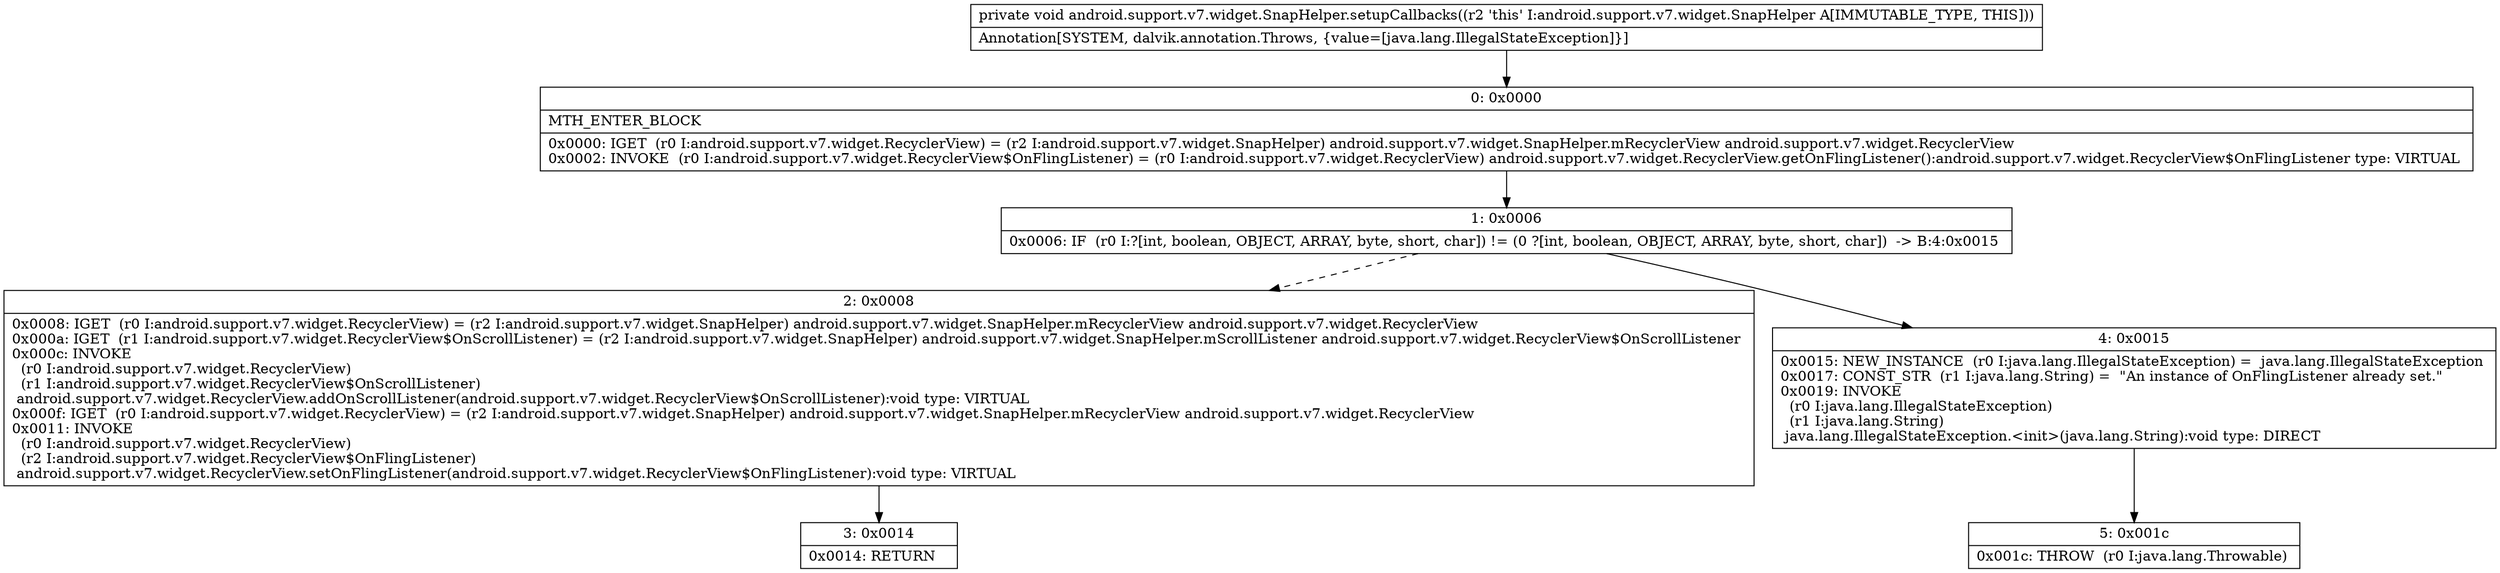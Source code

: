 digraph "CFG forandroid.support.v7.widget.SnapHelper.setupCallbacks()V" {
Node_0 [shape=record,label="{0\:\ 0x0000|MTH_ENTER_BLOCK\l|0x0000: IGET  (r0 I:android.support.v7.widget.RecyclerView) = (r2 I:android.support.v7.widget.SnapHelper) android.support.v7.widget.SnapHelper.mRecyclerView android.support.v7.widget.RecyclerView \l0x0002: INVOKE  (r0 I:android.support.v7.widget.RecyclerView$OnFlingListener) = (r0 I:android.support.v7.widget.RecyclerView) android.support.v7.widget.RecyclerView.getOnFlingListener():android.support.v7.widget.RecyclerView$OnFlingListener type: VIRTUAL \l}"];
Node_1 [shape=record,label="{1\:\ 0x0006|0x0006: IF  (r0 I:?[int, boolean, OBJECT, ARRAY, byte, short, char]) != (0 ?[int, boolean, OBJECT, ARRAY, byte, short, char])  \-\> B:4:0x0015 \l}"];
Node_2 [shape=record,label="{2\:\ 0x0008|0x0008: IGET  (r0 I:android.support.v7.widget.RecyclerView) = (r2 I:android.support.v7.widget.SnapHelper) android.support.v7.widget.SnapHelper.mRecyclerView android.support.v7.widget.RecyclerView \l0x000a: IGET  (r1 I:android.support.v7.widget.RecyclerView$OnScrollListener) = (r2 I:android.support.v7.widget.SnapHelper) android.support.v7.widget.SnapHelper.mScrollListener android.support.v7.widget.RecyclerView$OnScrollListener \l0x000c: INVOKE  \l  (r0 I:android.support.v7.widget.RecyclerView)\l  (r1 I:android.support.v7.widget.RecyclerView$OnScrollListener)\l android.support.v7.widget.RecyclerView.addOnScrollListener(android.support.v7.widget.RecyclerView$OnScrollListener):void type: VIRTUAL \l0x000f: IGET  (r0 I:android.support.v7.widget.RecyclerView) = (r2 I:android.support.v7.widget.SnapHelper) android.support.v7.widget.SnapHelper.mRecyclerView android.support.v7.widget.RecyclerView \l0x0011: INVOKE  \l  (r0 I:android.support.v7.widget.RecyclerView)\l  (r2 I:android.support.v7.widget.RecyclerView$OnFlingListener)\l android.support.v7.widget.RecyclerView.setOnFlingListener(android.support.v7.widget.RecyclerView$OnFlingListener):void type: VIRTUAL \l}"];
Node_3 [shape=record,label="{3\:\ 0x0014|0x0014: RETURN   \l}"];
Node_4 [shape=record,label="{4\:\ 0x0015|0x0015: NEW_INSTANCE  (r0 I:java.lang.IllegalStateException) =  java.lang.IllegalStateException \l0x0017: CONST_STR  (r1 I:java.lang.String) =  \"An instance of OnFlingListener already set.\" \l0x0019: INVOKE  \l  (r0 I:java.lang.IllegalStateException)\l  (r1 I:java.lang.String)\l java.lang.IllegalStateException.\<init\>(java.lang.String):void type: DIRECT \l}"];
Node_5 [shape=record,label="{5\:\ 0x001c|0x001c: THROW  (r0 I:java.lang.Throwable) \l}"];
MethodNode[shape=record,label="{private void android.support.v7.widget.SnapHelper.setupCallbacks((r2 'this' I:android.support.v7.widget.SnapHelper A[IMMUTABLE_TYPE, THIS]))  | Annotation[SYSTEM, dalvik.annotation.Throws, \{value=[java.lang.IllegalStateException]\}]\l}"];
MethodNode -> Node_0;
Node_0 -> Node_1;
Node_1 -> Node_2[style=dashed];
Node_1 -> Node_4;
Node_2 -> Node_3;
Node_4 -> Node_5;
}

